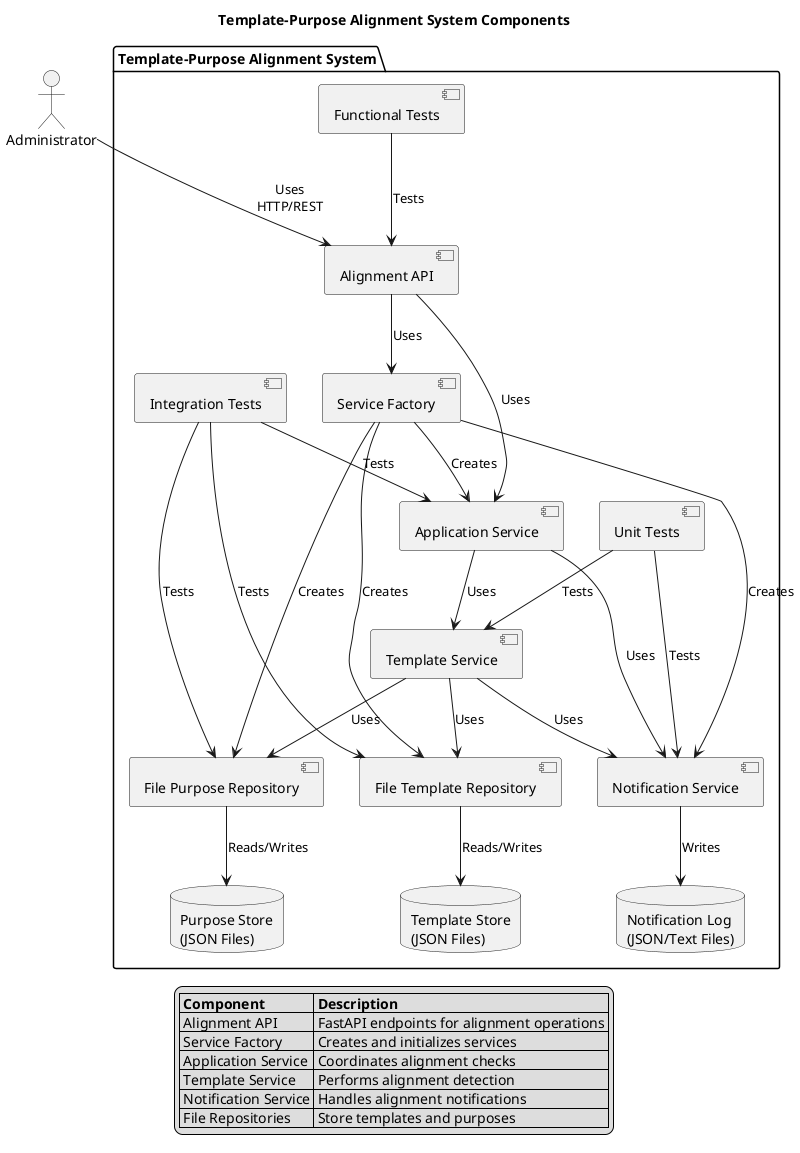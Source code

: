 @startuml Template Purpose Alignment System

title "Template-Purpose Alignment System Components"

' Define the boundary
package "Template-Purpose Alignment System" {
    ' Core components
    [Alignment API] as alignment_api
    [Service Factory] as service_factory
    [Application Service] as app_service
    [Template Service] as template_service
    [Notification Service] as notification_service
    
    ' Repositories 
    [File Template Repository] as file_template_repo
    [File Purpose Repository] as file_purpose_repo
    
    ' Testing components
    [Unit Tests] as unit_tests
    [Integration Tests] as integration_tests
    [Functional Tests] as functional_tests
    
    ' Data stores
    database "Template Store\n(JSON Files)" as template_store
    database "Purpose Store\n(JSON Files)" as purpose_store
    database "Notification Log\n(JSON/Text Files)" as notification_store
}

' Define external actors
actor Administrator as admin

' Define relationships
admin --> alignment_api : Uses\nHTTP/REST
alignment_api --> app_service : Uses
alignment_api --> service_factory : Uses
service_factory --> app_service : Creates
service_factory --> file_template_repo : Creates
service_factory --> file_purpose_repo : Creates
service_factory --> notification_service : Creates
app_service --> template_service : Uses
app_service --> notification_service : Uses
template_service --> file_template_repo : Uses
template_service --> file_purpose_repo : Uses
template_service --> notification_service : Uses
file_template_repo --> template_store : Reads/Writes
file_purpose_repo --> purpose_store : Reads/Writes
notification_service --> notification_store : Writes

' Test relationships
unit_tests --> template_service : Tests
unit_tests --> notification_service : Tests
integration_tests --> app_service : Tests
integration_tests --> file_template_repo : Tests
integration_tests --> file_purpose_repo : Tests
functional_tests --> alignment_api : Tests

' Add legend
legend
  |= Component |= Description |
  | Alignment API | FastAPI endpoints for alignment operations |
  | Service Factory | Creates and initializes services |
  | Application Service | Coordinates alignment checks |
  | Template Service | Performs alignment detection |
  | Notification Service | Handles alignment notifications |
  | File Repositories | Store templates and purposes |
endlegend

@enduml 